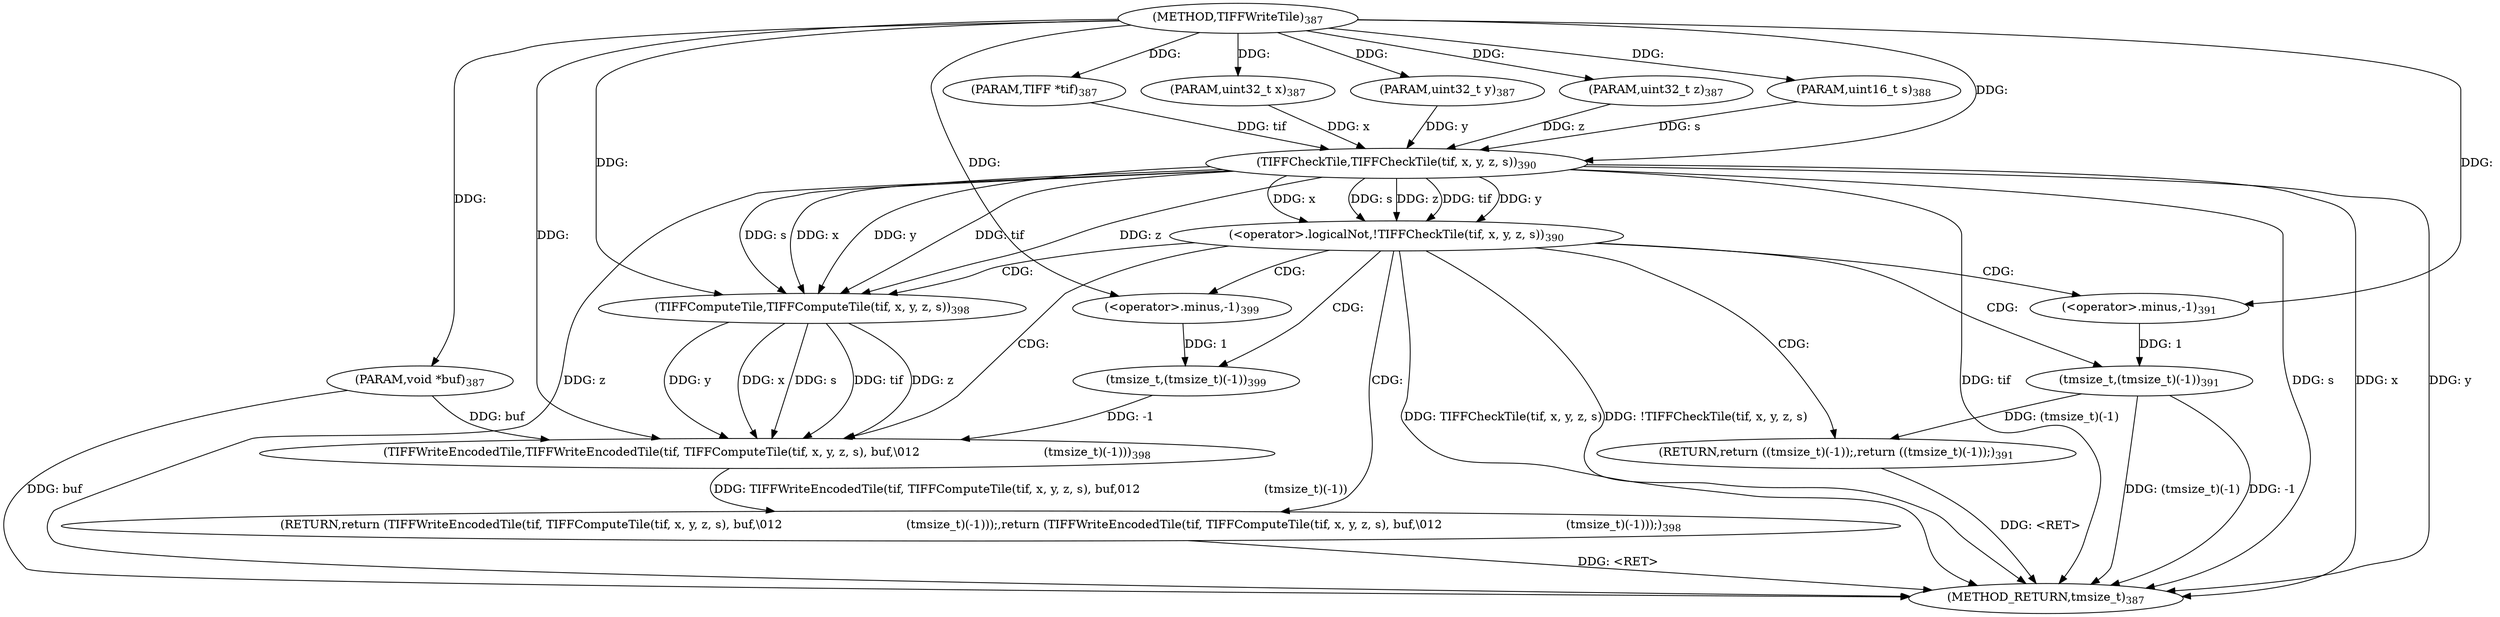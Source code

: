 digraph "TIFFWriteTile" {  
"31308" [label = <(METHOD,TIFFWriteTile)<SUB>387</SUB>> ]
"31342" [label = <(METHOD_RETURN,tmsize_t)<SUB>387</SUB>> ]
"31309" [label = <(PARAM,TIFF *tif)<SUB>387</SUB>> ]
"31310" [label = <(PARAM,void *buf)<SUB>387</SUB>> ]
"31311" [label = <(PARAM,uint32_t x)<SUB>387</SUB>> ]
"31312" [label = <(PARAM,uint32_t y)<SUB>387</SUB>> ]
"31313" [label = <(PARAM,uint32_t z)<SUB>387</SUB>> ]
"31314" [label = <(PARAM,uint16_t s)<SUB>388</SUB>> ]
"31329" [label = <(RETURN,return (TIFFWriteEncodedTile(tif, TIFFComputeTile(tif, x, y, z, s), buf,\012                                 (tmsize_t)(-1)));,return (TIFFWriteEncodedTile(tif, TIFFComputeTile(tif, x, y, z, s), buf,\012                                 (tmsize_t)(-1)));)<SUB>398</SUB>> ]
"31317" [label = <(&lt;operator&gt;.logicalNot,!TIFFCheckTile(tif, x, y, z, s))<SUB>390</SUB>> ]
"31330" [label = <(TIFFWriteEncodedTile,TIFFWriteEncodedTile(tif, TIFFComputeTile(tif, x, y, z, s), buf,\012                                 (tmsize_t)(-1)))<SUB>398</SUB>> ]
"31325" [label = <(RETURN,return ((tmsize_t)(-1));,return ((tmsize_t)(-1));)<SUB>391</SUB>> ]
"31318" [label = <(TIFFCheckTile,TIFFCheckTile(tif, x, y, z, s))<SUB>390</SUB>> ]
"31326" [label = <(tmsize_t,(tmsize_t)(-1))<SUB>391</SUB>> ]
"31332" [label = <(TIFFComputeTile,TIFFComputeTile(tif, x, y, z, s))<SUB>398</SUB>> ]
"31339" [label = <(tmsize_t,(tmsize_t)(-1))<SUB>399</SUB>> ]
"31340" [label = <(&lt;operator&gt;.minus,-1)<SUB>399</SUB>> ]
"31327" [label = <(&lt;operator&gt;.minus,-1)<SUB>391</SUB>> ]
  "31325" -> "31342"  [ label = "DDG: &lt;RET&gt;"] 
  "31329" -> "31342"  [ label = "DDG: &lt;RET&gt;"] 
  "31310" -> "31342"  [ label = "DDG: buf"] 
  "31318" -> "31342"  [ label = "DDG: tif"] 
  "31318" -> "31342"  [ label = "DDG: x"] 
  "31318" -> "31342"  [ label = "DDG: y"] 
  "31318" -> "31342"  [ label = "DDG: z"] 
  "31318" -> "31342"  [ label = "DDG: s"] 
  "31317" -> "31342"  [ label = "DDG: TIFFCheckTile(tif, x, y, z, s)"] 
  "31317" -> "31342"  [ label = "DDG: !TIFFCheckTile(tif, x, y, z, s)"] 
  "31326" -> "31342"  [ label = "DDG: -1"] 
  "31326" -> "31342"  [ label = "DDG: (tmsize_t)(-1)"] 
  "31308" -> "31309"  [ label = "DDG: "] 
  "31308" -> "31310"  [ label = "DDG: "] 
  "31308" -> "31311"  [ label = "DDG: "] 
  "31308" -> "31312"  [ label = "DDG: "] 
  "31308" -> "31313"  [ label = "DDG: "] 
  "31308" -> "31314"  [ label = "DDG: "] 
  "31330" -> "31329"  [ label = "DDG: TIFFWriteEncodedTile(tif, TIFFComputeTile(tif, x, y, z, s), buf,\012                                 (tmsize_t)(-1))"] 
  "31318" -> "31317"  [ label = "DDG: z"] 
  "31318" -> "31317"  [ label = "DDG: tif"] 
  "31318" -> "31317"  [ label = "DDG: y"] 
  "31318" -> "31317"  [ label = "DDG: x"] 
  "31318" -> "31317"  [ label = "DDG: s"] 
  "31326" -> "31325"  [ label = "DDG: (tmsize_t)(-1)"] 
  "31332" -> "31330"  [ label = "DDG: tif"] 
  "31308" -> "31330"  [ label = "DDG: "] 
  "31332" -> "31330"  [ label = "DDG: z"] 
  "31332" -> "31330"  [ label = "DDG: y"] 
  "31332" -> "31330"  [ label = "DDG: x"] 
  "31332" -> "31330"  [ label = "DDG: s"] 
  "31310" -> "31330"  [ label = "DDG: buf"] 
  "31339" -> "31330"  [ label = "DDG: -1"] 
  "31309" -> "31318"  [ label = "DDG: tif"] 
  "31308" -> "31318"  [ label = "DDG: "] 
  "31311" -> "31318"  [ label = "DDG: x"] 
  "31312" -> "31318"  [ label = "DDG: y"] 
  "31313" -> "31318"  [ label = "DDG: z"] 
  "31314" -> "31318"  [ label = "DDG: s"] 
  "31318" -> "31332"  [ label = "DDG: tif"] 
  "31308" -> "31332"  [ label = "DDG: "] 
  "31318" -> "31332"  [ label = "DDG: x"] 
  "31318" -> "31332"  [ label = "DDG: y"] 
  "31318" -> "31332"  [ label = "DDG: z"] 
  "31318" -> "31332"  [ label = "DDG: s"] 
  "31340" -> "31339"  [ label = "DDG: 1"] 
  "31327" -> "31326"  [ label = "DDG: 1"] 
  "31308" -> "31340"  [ label = "DDG: "] 
  "31308" -> "31327"  [ label = "DDG: "] 
  "31317" -> "31327"  [ label = "CDG: "] 
  "31317" -> "31332"  [ label = "CDG: "] 
  "31317" -> "31330"  [ label = "CDG: "] 
  "31317" -> "31339"  [ label = "CDG: "] 
  "31317" -> "31326"  [ label = "CDG: "] 
  "31317" -> "31340"  [ label = "CDG: "] 
  "31317" -> "31329"  [ label = "CDG: "] 
  "31317" -> "31325"  [ label = "CDG: "] 
}
